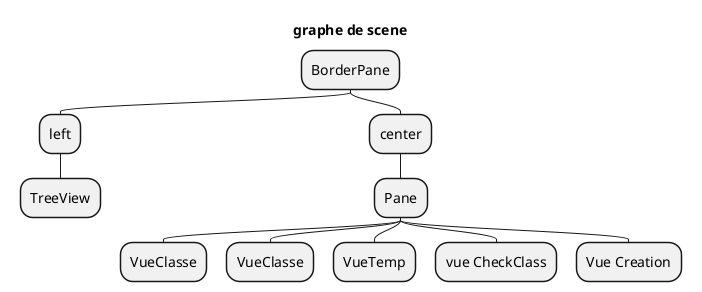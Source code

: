 @startmindmap
'https://plantuml.com/mindmap-diagram
top to bottom direction

title graphe de scene

* BorderPane
** left
*** TreeView
** center
*** Pane
**** VueClasse
**** VueClasse
**** VueTemp
**** vue CheckClass
**** Vue Creation

@endmindmap
